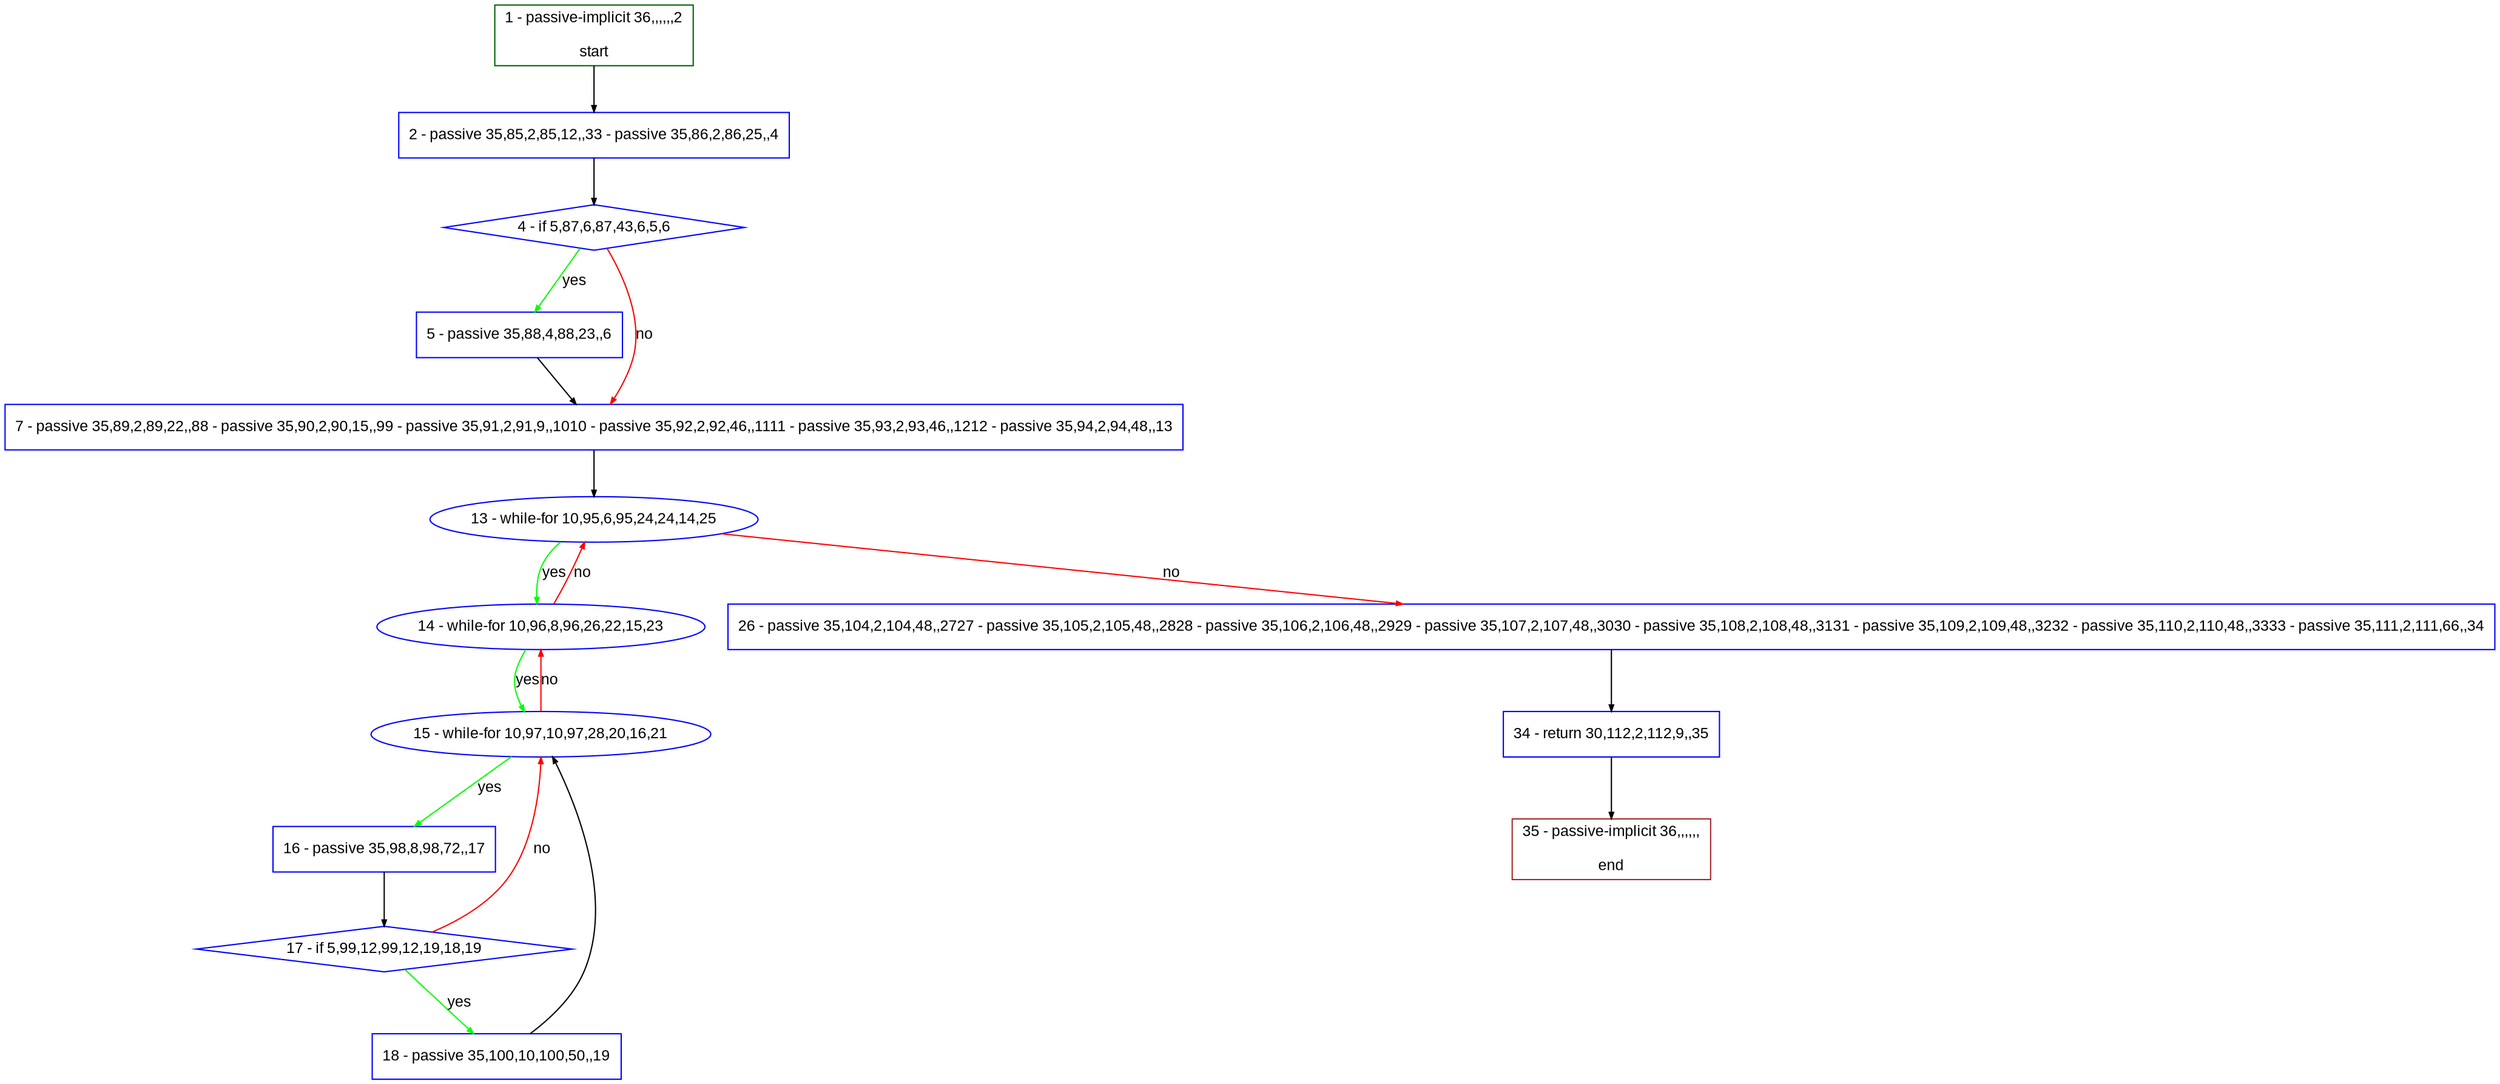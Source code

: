 digraph "" {
  graph [pack="true", label="", fontsize="12", packmode="clust", fontname="Arial", fillcolor="#FFFFCC", bgcolor="white", style="rounded,filled", compound="true"];
  node [node_initialized="no", label="", color="grey", fontsize="12", fillcolor="white", fontname="Arial", style="filled", shape="rectangle", compound="true", fixedsize="false"];
  edge [fontcolor="black", arrowhead="normal", arrowtail="none", arrowsize="0.5", ltail="", label="", color="black", fontsize="12", lhead="", fontname="Arial", dir="forward", compound="true"];
  __N1 [label="2 - passive 35,85,2,85,12,,33 - passive 35,86,2,86,25,,4", color="#0000ff", fillcolor="#ffffff", style="filled", shape="box"];
  __N2 [label="1 - passive-implicit 36,,,,,,2\n\nstart", color="#006400", fillcolor="#ffffff", style="filled", shape="box"];
  __N3 [label="4 - if 5,87,6,87,43,6,5,6", color="#0000ff", fillcolor="#ffffff", style="filled", shape="diamond"];
  __N4 [label="5 - passive 35,88,4,88,23,,6", color="#0000ff", fillcolor="#ffffff", style="filled", shape="box"];
  __N5 [label="7 - passive 35,89,2,89,22,,88 - passive 35,90,2,90,15,,99 - passive 35,91,2,91,9,,1010 - passive 35,92,2,92,46,,1111 - passive 35,93,2,93,46,,1212 - passive 35,94,2,94,48,,13", color="#0000ff", fillcolor="#ffffff", style="filled", shape="box"];
  __N6 [label="13 - while-for 10,95,6,95,24,24,14,25", color="#0000ff", fillcolor="#ffffff", style="filled", shape="oval"];
  __N7 [label="14 - while-for 10,96,8,96,26,22,15,23", color="#0000ff", fillcolor="#ffffff", style="filled", shape="oval"];
  __N8 [label="26 - passive 35,104,2,104,48,,2727 - passive 35,105,2,105,48,,2828 - passive 35,106,2,106,48,,2929 - passive 35,107,2,107,48,,3030 - passive 35,108,2,108,48,,3131 - passive 35,109,2,109,48,,3232 - passive 35,110,2,110,48,,3333 - passive 35,111,2,111,66,,34", color="#0000ff", fillcolor="#ffffff", style="filled", shape="box"];
  __N9 [label="15 - while-for 10,97,10,97,28,20,16,21", color="#0000ff", fillcolor="#ffffff", style="filled", shape="oval"];
  __N10 [label="16 - passive 35,98,8,98,72,,17", color="#0000ff", fillcolor="#ffffff", style="filled", shape="box"];
  __N11 [label="17 - if 5,99,12,99,12,19,18,19", color="#0000ff", fillcolor="#ffffff", style="filled", shape="diamond"];
  __N12 [label="18 - passive 35,100,10,100,50,,19", color="#0000ff", fillcolor="#ffffff", style="filled", shape="box"];
  __N13 [label="34 - return 30,112,2,112,9,,35", color="#0000ff", fillcolor="#ffffff", style="filled", shape="box"];
  __N14 [label="35 - passive-implicit 36,,,,,,\n\nend", color="#a52a2a", fillcolor="#ffffff", style="filled", shape="box"];
  __N2 -> __N1 [arrowhead="normal", arrowtail="none", color="#000000", label="", dir="forward"];
  __N1 -> __N3 [arrowhead="normal", arrowtail="none", color="#000000", label="", dir="forward"];
  __N3 -> __N4 [arrowhead="normal", arrowtail="none", color="#00ff00", label="yes", dir="forward"];
  __N3 -> __N5 [arrowhead="normal", arrowtail="none", color="#ff0000", label="no", dir="forward"];
  __N4 -> __N5 [arrowhead="normal", arrowtail="none", color="#000000", label="", dir="forward"];
  __N5 -> __N6 [arrowhead="normal", arrowtail="none", color="#000000", label="", dir="forward"];
  __N6 -> __N7 [arrowhead="normal", arrowtail="none", color="#00ff00", label="yes", dir="forward"];
  __N7 -> __N6 [arrowhead="normal", arrowtail="none", color="#ff0000", label="no", dir="forward"];
  __N6 -> __N8 [arrowhead="normal", arrowtail="none", color="#ff0000", label="no", dir="forward"];
  __N7 -> __N9 [arrowhead="normal", arrowtail="none", color="#00ff00", label="yes", dir="forward"];
  __N9 -> __N7 [arrowhead="normal", arrowtail="none", color="#ff0000", label="no", dir="forward"];
  __N9 -> __N10 [arrowhead="normal", arrowtail="none", color="#00ff00", label="yes", dir="forward"];
  __N10 -> __N11 [arrowhead="normal", arrowtail="none", color="#000000", label="", dir="forward"];
  __N11 -> __N9 [arrowhead="normal", arrowtail="none", color="#ff0000", label="no", dir="forward"];
  __N11 -> __N12 [arrowhead="normal", arrowtail="none", color="#00ff00", label="yes", dir="forward"];
  __N12 -> __N9 [arrowhead="normal", arrowtail="none", color="#000000", label="", dir="forward"];
  __N8 -> __N13 [arrowhead="normal", arrowtail="none", color="#000000", label="", dir="forward"];
  __N13 -> __N14 [arrowhead="normal", arrowtail="none", color="#000000", label="", dir="forward"];
}
